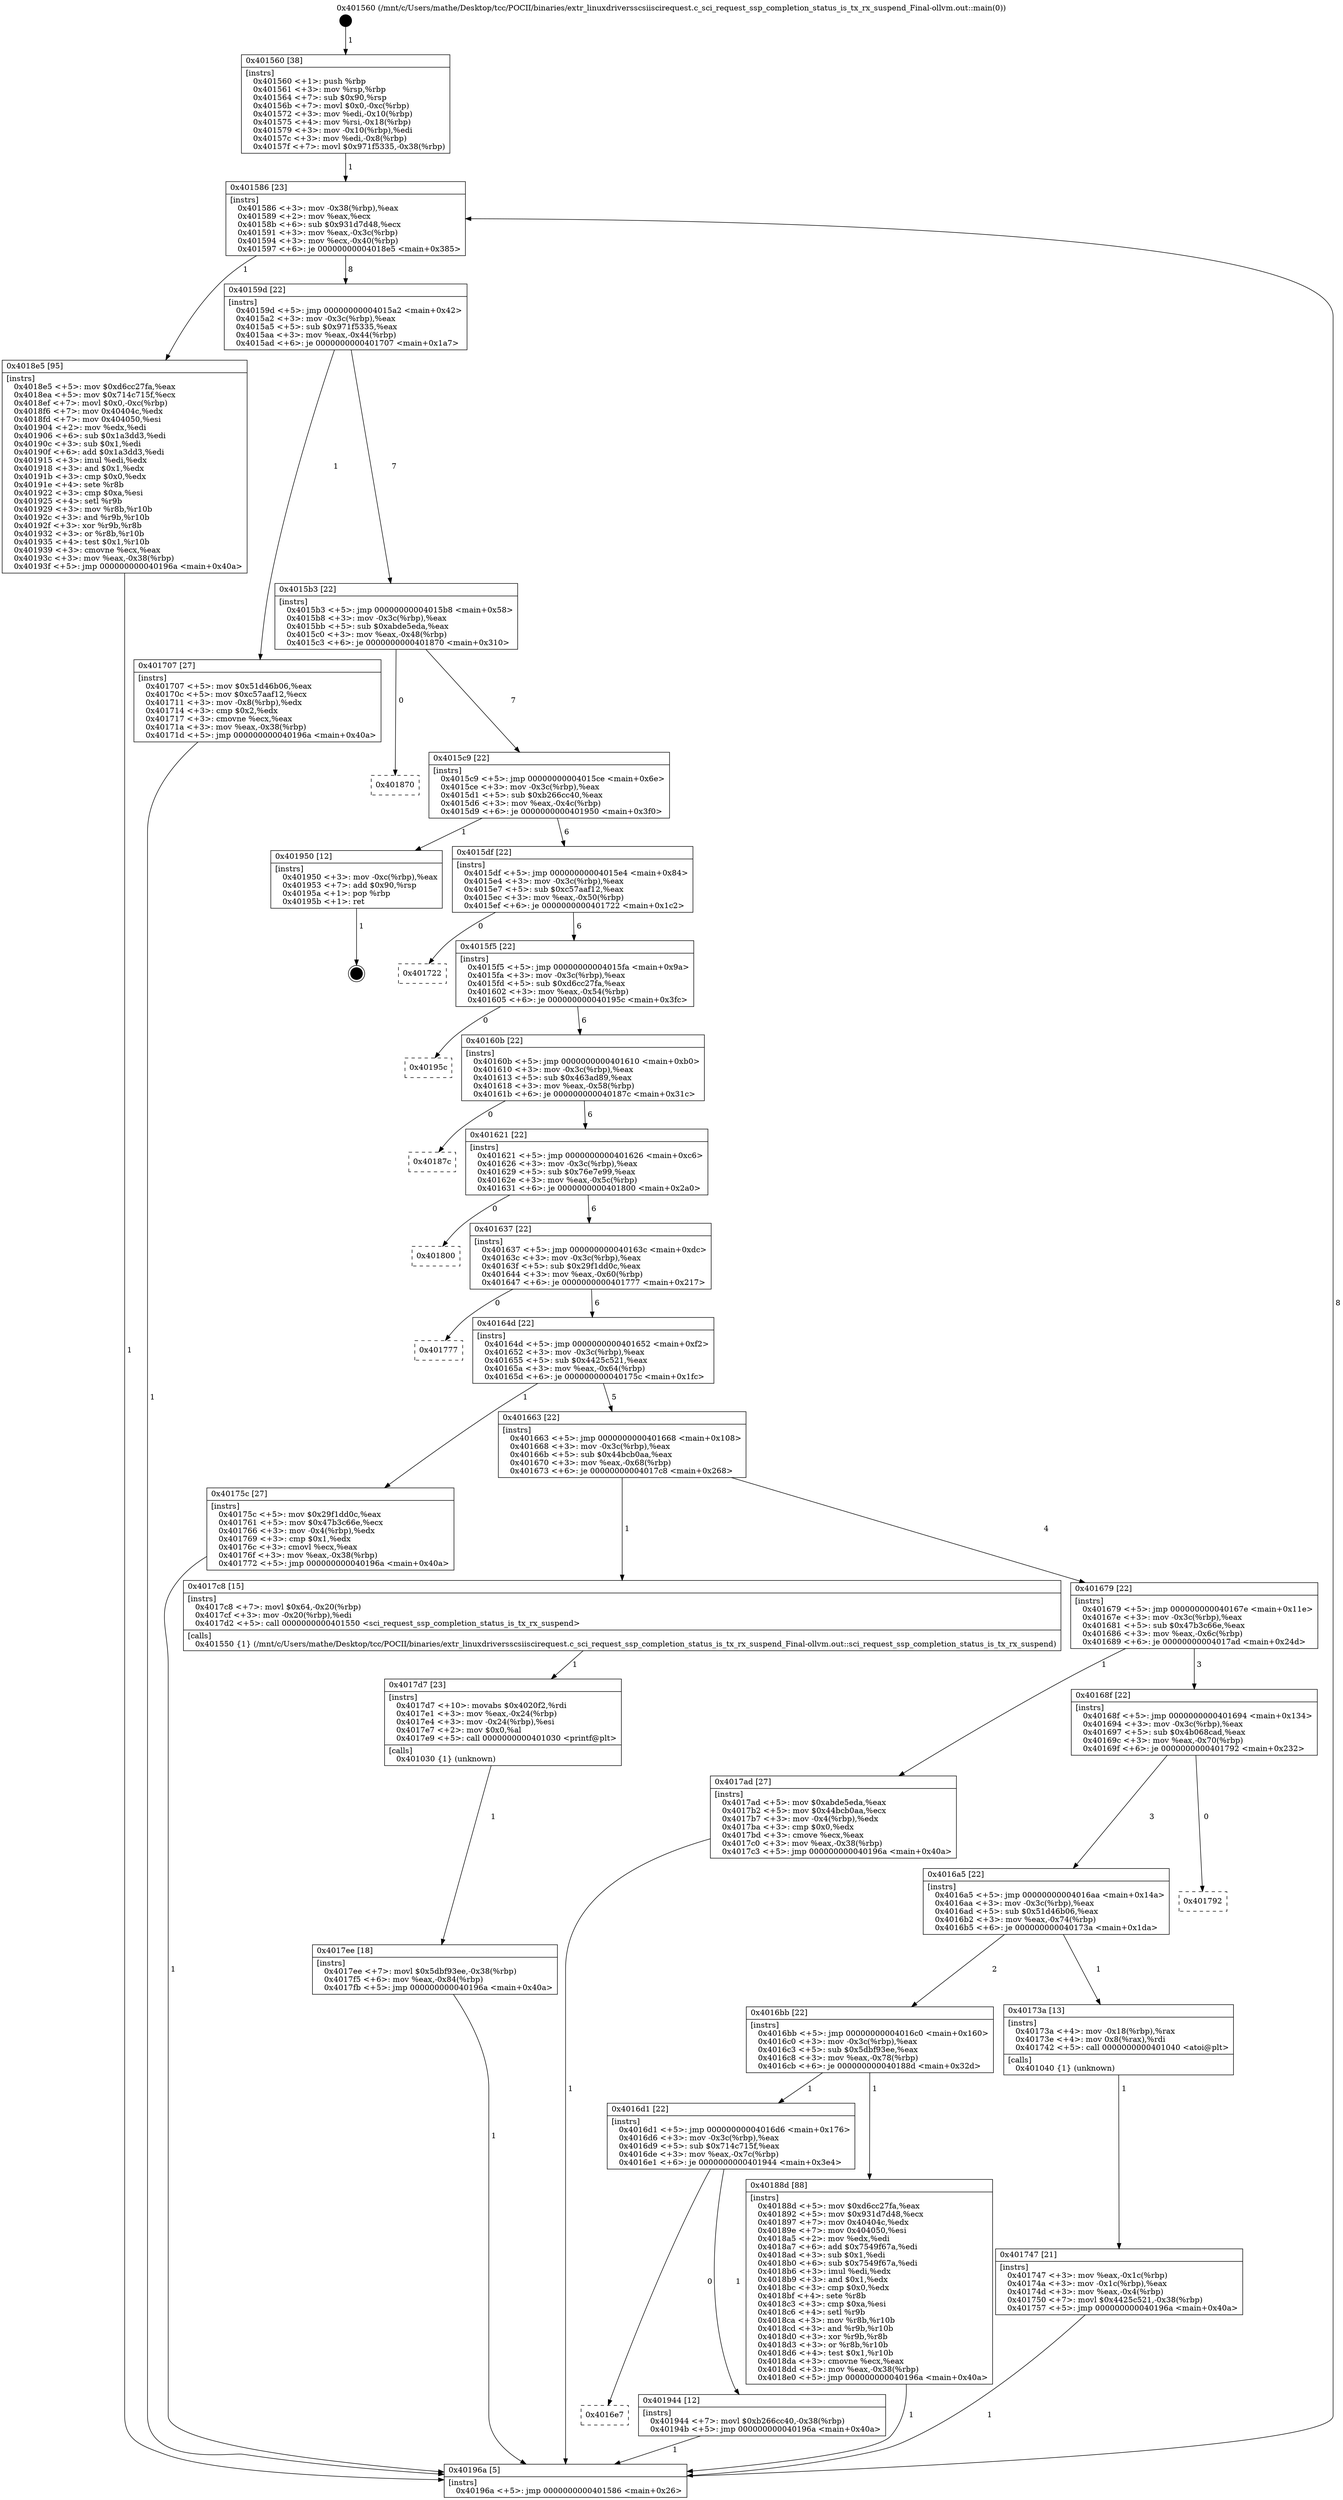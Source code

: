digraph "0x401560" {
  label = "0x401560 (/mnt/c/Users/mathe/Desktop/tcc/POCII/binaries/extr_linuxdriversscsiiscirequest.c_sci_request_ssp_completion_status_is_tx_rx_suspend_Final-ollvm.out::main(0))"
  labelloc = "t"
  node[shape=record]

  Entry [label="",width=0.3,height=0.3,shape=circle,fillcolor=black,style=filled]
  "0x401586" [label="{
     0x401586 [23]\l
     | [instrs]\l
     &nbsp;&nbsp;0x401586 \<+3\>: mov -0x38(%rbp),%eax\l
     &nbsp;&nbsp;0x401589 \<+2\>: mov %eax,%ecx\l
     &nbsp;&nbsp;0x40158b \<+6\>: sub $0x931d7d48,%ecx\l
     &nbsp;&nbsp;0x401591 \<+3\>: mov %eax,-0x3c(%rbp)\l
     &nbsp;&nbsp;0x401594 \<+3\>: mov %ecx,-0x40(%rbp)\l
     &nbsp;&nbsp;0x401597 \<+6\>: je 00000000004018e5 \<main+0x385\>\l
  }"]
  "0x4018e5" [label="{
     0x4018e5 [95]\l
     | [instrs]\l
     &nbsp;&nbsp;0x4018e5 \<+5\>: mov $0xd6cc27fa,%eax\l
     &nbsp;&nbsp;0x4018ea \<+5\>: mov $0x714c715f,%ecx\l
     &nbsp;&nbsp;0x4018ef \<+7\>: movl $0x0,-0xc(%rbp)\l
     &nbsp;&nbsp;0x4018f6 \<+7\>: mov 0x40404c,%edx\l
     &nbsp;&nbsp;0x4018fd \<+7\>: mov 0x404050,%esi\l
     &nbsp;&nbsp;0x401904 \<+2\>: mov %edx,%edi\l
     &nbsp;&nbsp;0x401906 \<+6\>: sub $0x1a3dd3,%edi\l
     &nbsp;&nbsp;0x40190c \<+3\>: sub $0x1,%edi\l
     &nbsp;&nbsp;0x40190f \<+6\>: add $0x1a3dd3,%edi\l
     &nbsp;&nbsp;0x401915 \<+3\>: imul %edi,%edx\l
     &nbsp;&nbsp;0x401918 \<+3\>: and $0x1,%edx\l
     &nbsp;&nbsp;0x40191b \<+3\>: cmp $0x0,%edx\l
     &nbsp;&nbsp;0x40191e \<+4\>: sete %r8b\l
     &nbsp;&nbsp;0x401922 \<+3\>: cmp $0xa,%esi\l
     &nbsp;&nbsp;0x401925 \<+4\>: setl %r9b\l
     &nbsp;&nbsp;0x401929 \<+3\>: mov %r8b,%r10b\l
     &nbsp;&nbsp;0x40192c \<+3\>: and %r9b,%r10b\l
     &nbsp;&nbsp;0x40192f \<+3\>: xor %r9b,%r8b\l
     &nbsp;&nbsp;0x401932 \<+3\>: or %r8b,%r10b\l
     &nbsp;&nbsp;0x401935 \<+4\>: test $0x1,%r10b\l
     &nbsp;&nbsp;0x401939 \<+3\>: cmovne %ecx,%eax\l
     &nbsp;&nbsp;0x40193c \<+3\>: mov %eax,-0x38(%rbp)\l
     &nbsp;&nbsp;0x40193f \<+5\>: jmp 000000000040196a \<main+0x40a\>\l
  }"]
  "0x40159d" [label="{
     0x40159d [22]\l
     | [instrs]\l
     &nbsp;&nbsp;0x40159d \<+5\>: jmp 00000000004015a2 \<main+0x42\>\l
     &nbsp;&nbsp;0x4015a2 \<+3\>: mov -0x3c(%rbp),%eax\l
     &nbsp;&nbsp;0x4015a5 \<+5\>: sub $0x971f5335,%eax\l
     &nbsp;&nbsp;0x4015aa \<+3\>: mov %eax,-0x44(%rbp)\l
     &nbsp;&nbsp;0x4015ad \<+6\>: je 0000000000401707 \<main+0x1a7\>\l
  }"]
  Exit [label="",width=0.3,height=0.3,shape=circle,fillcolor=black,style=filled,peripheries=2]
  "0x401707" [label="{
     0x401707 [27]\l
     | [instrs]\l
     &nbsp;&nbsp;0x401707 \<+5\>: mov $0x51d46b06,%eax\l
     &nbsp;&nbsp;0x40170c \<+5\>: mov $0xc57aaf12,%ecx\l
     &nbsp;&nbsp;0x401711 \<+3\>: mov -0x8(%rbp),%edx\l
     &nbsp;&nbsp;0x401714 \<+3\>: cmp $0x2,%edx\l
     &nbsp;&nbsp;0x401717 \<+3\>: cmovne %ecx,%eax\l
     &nbsp;&nbsp;0x40171a \<+3\>: mov %eax,-0x38(%rbp)\l
     &nbsp;&nbsp;0x40171d \<+5\>: jmp 000000000040196a \<main+0x40a\>\l
  }"]
  "0x4015b3" [label="{
     0x4015b3 [22]\l
     | [instrs]\l
     &nbsp;&nbsp;0x4015b3 \<+5\>: jmp 00000000004015b8 \<main+0x58\>\l
     &nbsp;&nbsp;0x4015b8 \<+3\>: mov -0x3c(%rbp),%eax\l
     &nbsp;&nbsp;0x4015bb \<+5\>: sub $0xabde5eda,%eax\l
     &nbsp;&nbsp;0x4015c0 \<+3\>: mov %eax,-0x48(%rbp)\l
     &nbsp;&nbsp;0x4015c3 \<+6\>: je 0000000000401870 \<main+0x310\>\l
  }"]
  "0x40196a" [label="{
     0x40196a [5]\l
     | [instrs]\l
     &nbsp;&nbsp;0x40196a \<+5\>: jmp 0000000000401586 \<main+0x26\>\l
  }"]
  "0x401560" [label="{
     0x401560 [38]\l
     | [instrs]\l
     &nbsp;&nbsp;0x401560 \<+1\>: push %rbp\l
     &nbsp;&nbsp;0x401561 \<+3\>: mov %rsp,%rbp\l
     &nbsp;&nbsp;0x401564 \<+7\>: sub $0x90,%rsp\l
     &nbsp;&nbsp;0x40156b \<+7\>: movl $0x0,-0xc(%rbp)\l
     &nbsp;&nbsp;0x401572 \<+3\>: mov %edi,-0x10(%rbp)\l
     &nbsp;&nbsp;0x401575 \<+4\>: mov %rsi,-0x18(%rbp)\l
     &nbsp;&nbsp;0x401579 \<+3\>: mov -0x10(%rbp),%edi\l
     &nbsp;&nbsp;0x40157c \<+3\>: mov %edi,-0x8(%rbp)\l
     &nbsp;&nbsp;0x40157f \<+7\>: movl $0x971f5335,-0x38(%rbp)\l
  }"]
  "0x4016e7" [label="{
     0x4016e7\l
  }", style=dashed]
  "0x401870" [label="{
     0x401870\l
  }", style=dashed]
  "0x4015c9" [label="{
     0x4015c9 [22]\l
     | [instrs]\l
     &nbsp;&nbsp;0x4015c9 \<+5\>: jmp 00000000004015ce \<main+0x6e\>\l
     &nbsp;&nbsp;0x4015ce \<+3\>: mov -0x3c(%rbp),%eax\l
     &nbsp;&nbsp;0x4015d1 \<+5\>: sub $0xb266cc40,%eax\l
     &nbsp;&nbsp;0x4015d6 \<+3\>: mov %eax,-0x4c(%rbp)\l
     &nbsp;&nbsp;0x4015d9 \<+6\>: je 0000000000401950 \<main+0x3f0\>\l
  }"]
  "0x401944" [label="{
     0x401944 [12]\l
     | [instrs]\l
     &nbsp;&nbsp;0x401944 \<+7\>: movl $0xb266cc40,-0x38(%rbp)\l
     &nbsp;&nbsp;0x40194b \<+5\>: jmp 000000000040196a \<main+0x40a\>\l
  }"]
  "0x401950" [label="{
     0x401950 [12]\l
     | [instrs]\l
     &nbsp;&nbsp;0x401950 \<+3\>: mov -0xc(%rbp),%eax\l
     &nbsp;&nbsp;0x401953 \<+7\>: add $0x90,%rsp\l
     &nbsp;&nbsp;0x40195a \<+1\>: pop %rbp\l
     &nbsp;&nbsp;0x40195b \<+1\>: ret\l
  }"]
  "0x4015df" [label="{
     0x4015df [22]\l
     | [instrs]\l
     &nbsp;&nbsp;0x4015df \<+5\>: jmp 00000000004015e4 \<main+0x84\>\l
     &nbsp;&nbsp;0x4015e4 \<+3\>: mov -0x3c(%rbp),%eax\l
     &nbsp;&nbsp;0x4015e7 \<+5\>: sub $0xc57aaf12,%eax\l
     &nbsp;&nbsp;0x4015ec \<+3\>: mov %eax,-0x50(%rbp)\l
     &nbsp;&nbsp;0x4015ef \<+6\>: je 0000000000401722 \<main+0x1c2\>\l
  }"]
  "0x4016d1" [label="{
     0x4016d1 [22]\l
     | [instrs]\l
     &nbsp;&nbsp;0x4016d1 \<+5\>: jmp 00000000004016d6 \<main+0x176\>\l
     &nbsp;&nbsp;0x4016d6 \<+3\>: mov -0x3c(%rbp),%eax\l
     &nbsp;&nbsp;0x4016d9 \<+5\>: sub $0x714c715f,%eax\l
     &nbsp;&nbsp;0x4016de \<+3\>: mov %eax,-0x7c(%rbp)\l
     &nbsp;&nbsp;0x4016e1 \<+6\>: je 0000000000401944 \<main+0x3e4\>\l
  }"]
  "0x401722" [label="{
     0x401722\l
  }", style=dashed]
  "0x4015f5" [label="{
     0x4015f5 [22]\l
     | [instrs]\l
     &nbsp;&nbsp;0x4015f5 \<+5\>: jmp 00000000004015fa \<main+0x9a\>\l
     &nbsp;&nbsp;0x4015fa \<+3\>: mov -0x3c(%rbp),%eax\l
     &nbsp;&nbsp;0x4015fd \<+5\>: sub $0xd6cc27fa,%eax\l
     &nbsp;&nbsp;0x401602 \<+3\>: mov %eax,-0x54(%rbp)\l
     &nbsp;&nbsp;0x401605 \<+6\>: je 000000000040195c \<main+0x3fc\>\l
  }"]
  "0x40188d" [label="{
     0x40188d [88]\l
     | [instrs]\l
     &nbsp;&nbsp;0x40188d \<+5\>: mov $0xd6cc27fa,%eax\l
     &nbsp;&nbsp;0x401892 \<+5\>: mov $0x931d7d48,%ecx\l
     &nbsp;&nbsp;0x401897 \<+7\>: mov 0x40404c,%edx\l
     &nbsp;&nbsp;0x40189e \<+7\>: mov 0x404050,%esi\l
     &nbsp;&nbsp;0x4018a5 \<+2\>: mov %edx,%edi\l
     &nbsp;&nbsp;0x4018a7 \<+6\>: add $0x7549f67a,%edi\l
     &nbsp;&nbsp;0x4018ad \<+3\>: sub $0x1,%edi\l
     &nbsp;&nbsp;0x4018b0 \<+6\>: sub $0x7549f67a,%edi\l
     &nbsp;&nbsp;0x4018b6 \<+3\>: imul %edi,%edx\l
     &nbsp;&nbsp;0x4018b9 \<+3\>: and $0x1,%edx\l
     &nbsp;&nbsp;0x4018bc \<+3\>: cmp $0x0,%edx\l
     &nbsp;&nbsp;0x4018bf \<+4\>: sete %r8b\l
     &nbsp;&nbsp;0x4018c3 \<+3\>: cmp $0xa,%esi\l
     &nbsp;&nbsp;0x4018c6 \<+4\>: setl %r9b\l
     &nbsp;&nbsp;0x4018ca \<+3\>: mov %r8b,%r10b\l
     &nbsp;&nbsp;0x4018cd \<+3\>: and %r9b,%r10b\l
     &nbsp;&nbsp;0x4018d0 \<+3\>: xor %r9b,%r8b\l
     &nbsp;&nbsp;0x4018d3 \<+3\>: or %r8b,%r10b\l
     &nbsp;&nbsp;0x4018d6 \<+4\>: test $0x1,%r10b\l
     &nbsp;&nbsp;0x4018da \<+3\>: cmovne %ecx,%eax\l
     &nbsp;&nbsp;0x4018dd \<+3\>: mov %eax,-0x38(%rbp)\l
     &nbsp;&nbsp;0x4018e0 \<+5\>: jmp 000000000040196a \<main+0x40a\>\l
  }"]
  "0x40195c" [label="{
     0x40195c\l
  }", style=dashed]
  "0x40160b" [label="{
     0x40160b [22]\l
     | [instrs]\l
     &nbsp;&nbsp;0x40160b \<+5\>: jmp 0000000000401610 \<main+0xb0\>\l
     &nbsp;&nbsp;0x401610 \<+3\>: mov -0x3c(%rbp),%eax\l
     &nbsp;&nbsp;0x401613 \<+5\>: sub $0x463ad89,%eax\l
     &nbsp;&nbsp;0x401618 \<+3\>: mov %eax,-0x58(%rbp)\l
     &nbsp;&nbsp;0x40161b \<+6\>: je 000000000040187c \<main+0x31c\>\l
  }"]
  "0x4017ee" [label="{
     0x4017ee [18]\l
     | [instrs]\l
     &nbsp;&nbsp;0x4017ee \<+7\>: movl $0x5dbf93ee,-0x38(%rbp)\l
     &nbsp;&nbsp;0x4017f5 \<+6\>: mov %eax,-0x84(%rbp)\l
     &nbsp;&nbsp;0x4017fb \<+5\>: jmp 000000000040196a \<main+0x40a\>\l
  }"]
  "0x40187c" [label="{
     0x40187c\l
  }", style=dashed]
  "0x401621" [label="{
     0x401621 [22]\l
     | [instrs]\l
     &nbsp;&nbsp;0x401621 \<+5\>: jmp 0000000000401626 \<main+0xc6\>\l
     &nbsp;&nbsp;0x401626 \<+3\>: mov -0x3c(%rbp),%eax\l
     &nbsp;&nbsp;0x401629 \<+5\>: sub $0x76e7e99,%eax\l
     &nbsp;&nbsp;0x40162e \<+3\>: mov %eax,-0x5c(%rbp)\l
     &nbsp;&nbsp;0x401631 \<+6\>: je 0000000000401800 \<main+0x2a0\>\l
  }"]
  "0x4017d7" [label="{
     0x4017d7 [23]\l
     | [instrs]\l
     &nbsp;&nbsp;0x4017d7 \<+10\>: movabs $0x4020f2,%rdi\l
     &nbsp;&nbsp;0x4017e1 \<+3\>: mov %eax,-0x24(%rbp)\l
     &nbsp;&nbsp;0x4017e4 \<+3\>: mov -0x24(%rbp),%esi\l
     &nbsp;&nbsp;0x4017e7 \<+2\>: mov $0x0,%al\l
     &nbsp;&nbsp;0x4017e9 \<+5\>: call 0000000000401030 \<printf@plt\>\l
     | [calls]\l
     &nbsp;&nbsp;0x401030 \{1\} (unknown)\l
  }"]
  "0x401800" [label="{
     0x401800\l
  }", style=dashed]
  "0x401637" [label="{
     0x401637 [22]\l
     | [instrs]\l
     &nbsp;&nbsp;0x401637 \<+5\>: jmp 000000000040163c \<main+0xdc\>\l
     &nbsp;&nbsp;0x40163c \<+3\>: mov -0x3c(%rbp),%eax\l
     &nbsp;&nbsp;0x40163f \<+5\>: sub $0x29f1dd0c,%eax\l
     &nbsp;&nbsp;0x401644 \<+3\>: mov %eax,-0x60(%rbp)\l
     &nbsp;&nbsp;0x401647 \<+6\>: je 0000000000401777 \<main+0x217\>\l
  }"]
  "0x401747" [label="{
     0x401747 [21]\l
     | [instrs]\l
     &nbsp;&nbsp;0x401747 \<+3\>: mov %eax,-0x1c(%rbp)\l
     &nbsp;&nbsp;0x40174a \<+3\>: mov -0x1c(%rbp),%eax\l
     &nbsp;&nbsp;0x40174d \<+3\>: mov %eax,-0x4(%rbp)\l
     &nbsp;&nbsp;0x401750 \<+7\>: movl $0x4425c521,-0x38(%rbp)\l
     &nbsp;&nbsp;0x401757 \<+5\>: jmp 000000000040196a \<main+0x40a\>\l
  }"]
  "0x401777" [label="{
     0x401777\l
  }", style=dashed]
  "0x40164d" [label="{
     0x40164d [22]\l
     | [instrs]\l
     &nbsp;&nbsp;0x40164d \<+5\>: jmp 0000000000401652 \<main+0xf2\>\l
     &nbsp;&nbsp;0x401652 \<+3\>: mov -0x3c(%rbp),%eax\l
     &nbsp;&nbsp;0x401655 \<+5\>: sub $0x4425c521,%eax\l
     &nbsp;&nbsp;0x40165a \<+3\>: mov %eax,-0x64(%rbp)\l
     &nbsp;&nbsp;0x40165d \<+6\>: je 000000000040175c \<main+0x1fc\>\l
  }"]
  "0x4016bb" [label="{
     0x4016bb [22]\l
     | [instrs]\l
     &nbsp;&nbsp;0x4016bb \<+5\>: jmp 00000000004016c0 \<main+0x160\>\l
     &nbsp;&nbsp;0x4016c0 \<+3\>: mov -0x3c(%rbp),%eax\l
     &nbsp;&nbsp;0x4016c3 \<+5\>: sub $0x5dbf93ee,%eax\l
     &nbsp;&nbsp;0x4016c8 \<+3\>: mov %eax,-0x78(%rbp)\l
     &nbsp;&nbsp;0x4016cb \<+6\>: je 000000000040188d \<main+0x32d\>\l
  }"]
  "0x40175c" [label="{
     0x40175c [27]\l
     | [instrs]\l
     &nbsp;&nbsp;0x40175c \<+5\>: mov $0x29f1dd0c,%eax\l
     &nbsp;&nbsp;0x401761 \<+5\>: mov $0x47b3c66e,%ecx\l
     &nbsp;&nbsp;0x401766 \<+3\>: mov -0x4(%rbp),%edx\l
     &nbsp;&nbsp;0x401769 \<+3\>: cmp $0x1,%edx\l
     &nbsp;&nbsp;0x40176c \<+3\>: cmovl %ecx,%eax\l
     &nbsp;&nbsp;0x40176f \<+3\>: mov %eax,-0x38(%rbp)\l
     &nbsp;&nbsp;0x401772 \<+5\>: jmp 000000000040196a \<main+0x40a\>\l
  }"]
  "0x401663" [label="{
     0x401663 [22]\l
     | [instrs]\l
     &nbsp;&nbsp;0x401663 \<+5\>: jmp 0000000000401668 \<main+0x108\>\l
     &nbsp;&nbsp;0x401668 \<+3\>: mov -0x3c(%rbp),%eax\l
     &nbsp;&nbsp;0x40166b \<+5\>: sub $0x44bcb0aa,%eax\l
     &nbsp;&nbsp;0x401670 \<+3\>: mov %eax,-0x68(%rbp)\l
     &nbsp;&nbsp;0x401673 \<+6\>: je 00000000004017c8 \<main+0x268\>\l
  }"]
  "0x40173a" [label="{
     0x40173a [13]\l
     | [instrs]\l
     &nbsp;&nbsp;0x40173a \<+4\>: mov -0x18(%rbp),%rax\l
     &nbsp;&nbsp;0x40173e \<+4\>: mov 0x8(%rax),%rdi\l
     &nbsp;&nbsp;0x401742 \<+5\>: call 0000000000401040 \<atoi@plt\>\l
     | [calls]\l
     &nbsp;&nbsp;0x401040 \{1\} (unknown)\l
  }"]
  "0x4017c8" [label="{
     0x4017c8 [15]\l
     | [instrs]\l
     &nbsp;&nbsp;0x4017c8 \<+7\>: movl $0x64,-0x20(%rbp)\l
     &nbsp;&nbsp;0x4017cf \<+3\>: mov -0x20(%rbp),%edi\l
     &nbsp;&nbsp;0x4017d2 \<+5\>: call 0000000000401550 \<sci_request_ssp_completion_status_is_tx_rx_suspend\>\l
     | [calls]\l
     &nbsp;&nbsp;0x401550 \{1\} (/mnt/c/Users/mathe/Desktop/tcc/POCII/binaries/extr_linuxdriversscsiiscirequest.c_sci_request_ssp_completion_status_is_tx_rx_suspend_Final-ollvm.out::sci_request_ssp_completion_status_is_tx_rx_suspend)\l
  }"]
  "0x401679" [label="{
     0x401679 [22]\l
     | [instrs]\l
     &nbsp;&nbsp;0x401679 \<+5\>: jmp 000000000040167e \<main+0x11e\>\l
     &nbsp;&nbsp;0x40167e \<+3\>: mov -0x3c(%rbp),%eax\l
     &nbsp;&nbsp;0x401681 \<+5\>: sub $0x47b3c66e,%eax\l
     &nbsp;&nbsp;0x401686 \<+3\>: mov %eax,-0x6c(%rbp)\l
     &nbsp;&nbsp;0x401689 \<+6\>: je 00000000004017ad \<main+0x24d\>\l
  }"]
  "0x4016a5" [label="{
     0x4016a5 [22]\l
     | [instrs]\l
     &nbsp;&nbsp;0x4016a5 \<+5\>: jmp 00000000004016aa \<main+0x14a\>\l
     &nbsp;&nbsp;0x4016aa \<+3\>: mov -0x3c(%rbp),%eax\l
     &nbsp;&nbsp;0x4016ad \<+5\>: sub $0x51d46b06,%eax\l
     &nbsp;&nbsp;0x4016b2 \<+3\>: mov %eax,-0x74(%rbp)\l
     &nbsp;&nbsp;0x4016b5 \<+6\>: je 000000000040173a \<main+0x1da\>\l
  }"]
  "0x4017ad" [label="{
     0x4017ad [27]\l
     | [instrs]\l
     &nbsp;&nbsp;0x4017ad \<+5\>: mov $0xabde5eda,%eax\l
     &nbsp;&nbsp;0x4017b2 \<+5\>: mov $0x44bcb0aa,%ecx\l
     &nbsp;&nbsp;0x4017b7 \<+3\>: mov -0x4(%rbp),%edx\l
     &nbsp;&nbsp;0x4017ba \<+3\>: cmp $0x0,%edx\l
     &nbsp;&nbsp;0x4017bd \<+3\>: cmove %ecx,%eax\l
     &nbsp;&nbsp;0x4017c0 \<+3\>: mov %eax,-0x38(%rbp)\l
     &nbsp;&nbsp;0x4017c3 \<+5\>: jmp 000000000040196a \<main+0x40a\>\l
  }"]
  "0x40168f" [label="{
     0x40168f [22]\l
     | [instrs]\l
     &nbsp;&nbsp;0x40168f \<+5\>: jmp 0000000000401694 \<main+0x134\>\l
     &nbsp;&nbsp;0x401694 \<+3\>: mov -0x3c(%rbp),%eax\l
     &nbsp;&nbsp;0x401697 \<+5\>: sub $0x4b068cad,%eax\l
     &nbsp;&nbsp;0x40169c \<+3\>: mov %eax,-0x70(%rbp)\l
     &nbsp;&nbsp;0x40169f \<+6\>: je 0000000000401792 \<main+0x232\>\l
  }"]
  "0x401792" [label="{
     0x401792\l
  }", style=dashed]
  Entry -> "0x401560" [label=" 1"]
  "0x401586" -> "0x4018e5" [label=" 1"]
  "0x401586" -> "0x40159d" [label=" 8"]
  "0x401950" -> Exit [label=" 1"]
  "0x40159d" -> "0x401707" [label=" 1"]
  "0x40159d" -> "0x4015b3" [label=" 7"]
  "0x401707" -> "0x40196a" [label=" 1"]
  "0x401560" -> "0x401586" [label=" 1"]
  "0x40196a" -> "0x401586" [label=" 8"]
  "0x401944" -> "0x40196a" [label=" 1"]
  "0x4015b3" -> "0x401870" [label=" 0"]
  "0x4015b3" -> "0x4015c9" [label=" 7"]
  "0x4016d1" -> "0x4016e7" [label=" 0"]
  "0x4015c9" -> "0x401950" [label=" 1"]
  "0x4015c9" -> "0x4015df" [label=" 6"]
  "0x4016d1" -> "0x401944" [label=" 1"]
  "0x4015df" -> "0x401722" [label=" 0"]
  "0x4015df" -> "0x4015f5" [label=" 6"]
  "0x4018e5" -> "0x40196a" [label=" 1"]
  "0x4015f5" -> "0x40195c" [label=" 0"]
  "0x4015f5" -> "0x40160b" [label=" 6"]
  "0x40188d" -> "0x40196a" [label=" 1"]
  "0x40160b" -> "0x40187c" [label=" 0"]
  "0x40160b" -> "0x401621" [label=" 6"]
  "0x4016bb" -> "0x40188d" [label=" 1"]
  "0x401621" -> "0x401800" [label=" 0"]
  "0x401621" -> "0x401637" [label=" 6"]
  "0x4016bb" -> "0x4016d1" [label=" 1"]
  "0x401637" -> "0x401777" [label=" 0"]
  "0x401637" -> "0x40164d" [label=" 6"]
  "0x4017ee" -> "0x40196a" [label=" 1"]
  "0x40164d" -> "0x40175c" [label=" 1"]
  "0x40164d" -> "0x401663" [label=" 5"]
  "0x4017d7" -> "0x4017ee" [label=" 1"]
  "0x401663" -> "0x4017c8" [label=" 1"]
  "0x401663" -> "0x401679" [label=" 4"]
  "0x4017c8" -> "0x4017d7" [label=" 1"]
  "0x401679" -> "0x4017ad" [label=" 1"]
  "0x401679" -> "0x40168f" [label=" 3"]
  "0x40175c" -> "0x40196a" [label=" 1"]
  "0x40168f" -> "0x401792" [label=" 0"]
  "0x40168f" -> "0x4016a5" [label=" 3"]
  "0x4017ad" -> "0x40196a" [label=" 1"]
  "0x4016a5" -> "0x40173a" [label=" 1"]
  "0x4016a5" -> "0x4016bb" [label=" 2"]
  "0x40173a" -> "0x401747" [label=" 1"]
  "0x401747" -> "0x40196a" [label=" 1"]
}
